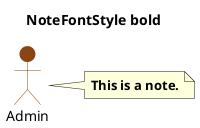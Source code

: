 @startuml

'!include ../../../plantuml-styles/plantuml-ae-skinparam-ex.iuml

skinparam ActorBorderColor   SaddleBrown
skinparam ActorBackgroundColor SaddleBrown

skinparam NoteFontStyle bold

title NoteFontStyle bold

:Admin: #saddleBrown
actor Admin

note right of Admin : This is a note.

@enduml